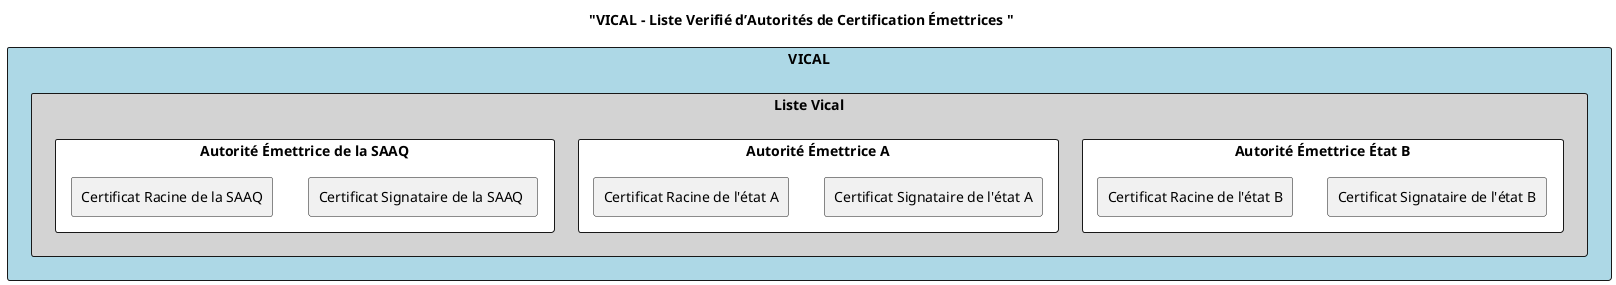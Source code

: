 @startuml Vical
allow_mixing

title 
    "VICAL - Liste Verifié d’Autorités de Certification Émettrices "
end title

rectangle VICAL as vical #LightBlue{
    ' Liste Vical
    rectangle "Liste Vical" as liste #LightGray{
            rectangle "Autorité Émettrice État B" as aeb #White{
                rectangle "Certificat Signataire de l'état B" as csb
                rectangle "Certificat Racine de l'état B" as crb
            }
            rectangle "Autorité Émettrice A" as aea #White{
                rectangle "Certificat Signataire de l'état A" as csa
                rectangle "Certificat Racine de l'état A" as cra
            }

            rectangle "Autorité Émettrice de la SAAQ" as aesaaq  #White{
                rectangle "Certificat Signataire de la SAAQ " as cssaaq
                rectangle "Certificat Racine de la SAAQ" as crsaaq
            }
    }
}


@enduml
